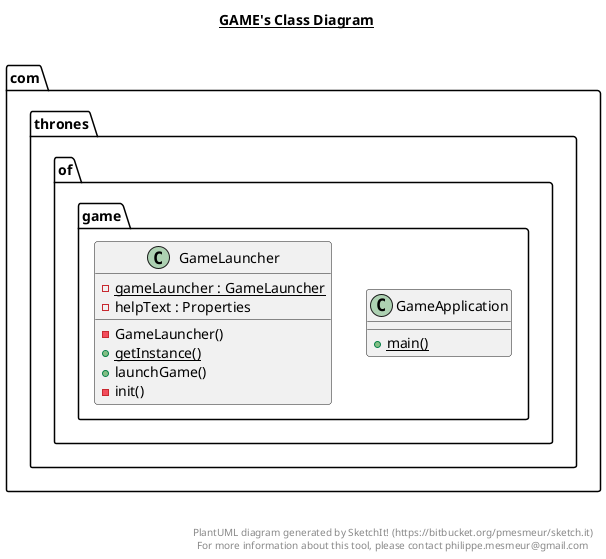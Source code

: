 @startuml

title __GAME's Class Diagram__\n

  package com.thrones.of.game {
    class GameApplication {
        {static} + main()
    }
  }
  

  package com.thrones.of.game {
    class GameLauncher {
        {static} - gameLauncher : GameLauncher
        - helpText : Properties
        - GameLauncher()
        {static} + getInstance()
        + launchGame()
        - init()
    }
  }
  



right footer


PlantUML diagram generated by SketchIt! (https://bitbucket.org/pmesmeur/sketch.it)
For more information about this tool, please contact philippe.mesmeur@gmail.com
endfooter

@enduml

